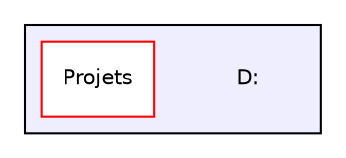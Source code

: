 digraph "D:" {
  compound=true
  node [ fontsize="10", fontname="Helvetica"];
  edge [ labelfontsize="10", labelfontname="Helvetica"];
  subgraph clusterdir_275089585c7fc1b5fd5d7d42c69cb1da {
    graph [ bgcolor="#eeeeff", pencolor="black", label="" URL="dir_275089585c7fc1b5fd5d7d42c69cb1da.html"];
    dir_275089585c7fc1b5fd5d7d42c69cb1da [shape=plaintext label="D:"];
    dir_4c79d4238e73d35afc77142731e8d443 [shape=box label="Projets" color="red" fillcolor="white" style="filled" URL="dir_4c79d4238e73d35afc77142731e8d443.html"];
  }
}
